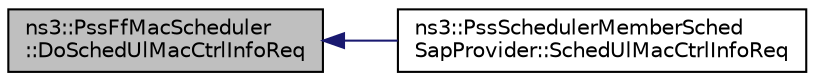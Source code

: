 digraph "ns3::PssFfMacScheduler::DoSchedUlMacCtrlInfoReq"
{
  edge [fontname="Helvetica",fontsize="10",labelfontname="Helvetica",labelfontsize="10"];
  node [fontname="Helvetica",fontsize="10",shape=record];
  rankdir="LR";
  Node1 [label="ns3::PssFfMacScheduler\l::DoSchedUlMacCtrlInfoReq",height=0.2,width=0.4,color="black", fillcolor="grey75", style="filled", fontcolor="black"];
  Node1 -> Node2 [dir="back",color="midnightblue",fontsize="10",style="solid"];
  Node2 [label="ns3::PssSchedulerMemberSched\lSapProvider::SchedUlMacCtrlInfoReq",height=0.2,width=0.4,color="black", fillcolor="white", style="filled",URL="$d5/dc4/classns3_1_1PssSchedulerMemberSchedSapProvider.html#a0e3df62a8f3a3c231dedc591ef7e24aa"];
}
